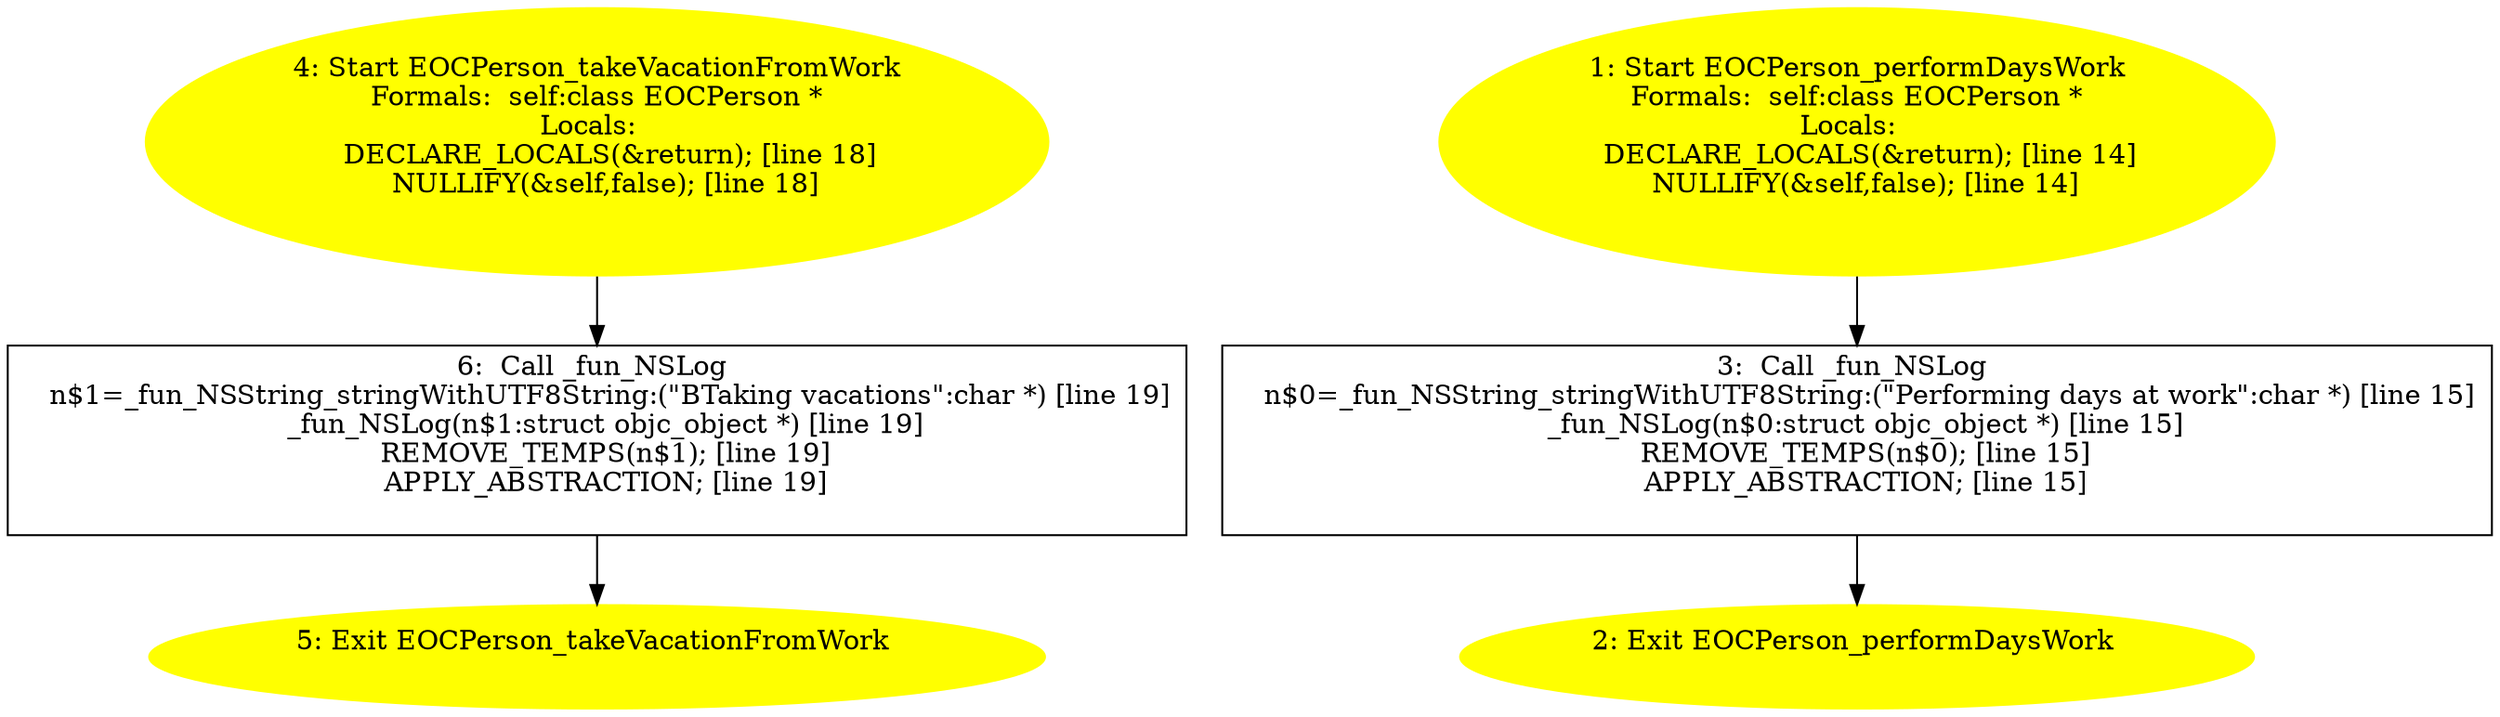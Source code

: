 digraph iCFG {
6 [label="6:  Call _fun_NSLog \n   n$1=_fun_NSString_stringWithUTF8String:(\"BTaking vacations\":char *) [line 19]\n  _fun_NSLog(n$1:struct objc_object *) [line 19]\n  REMOVE_TEMPS(n$1); [line 19]\n  APPLY_ABSTRACTION; [line 19]\n " shape="box"]
	

	 6 -> 5 ;
5 [label="5: Exit EOCPerson_takeVacationFromWork \n  " color=yellow style=filled]
	

4 [label="4: Start EOCPerson_takeVacationFromWork\nFormals:  self:class EOCPerson *\nLocals:  \n   DECLARE_LOCALS(&return); [line 18]\n  NULLIFY(&self,false); [line 18]\n " color=yellow style=filled]
	

	 4 -> 6 ;
3 [label="3:  Call _fun_NSLog \n   n$0=_fun_NSString_stringWithUTF8String:(\"Performing days at work\":char *) [line 15]\n  _fun_NSLog(n$0:struct objc_object *) [line 15]\n  REMOVE_TEMPS(n$0); [line 15]\n  APPLY_ABSTRACTION; [line 15]\n " shape="box"]
	

	 3 -> 2 ;
2 [label="2: Exit EOCPerson_performDaysWork \n  " color=yellow style=filled]
	

1 [label="1: Start EOCPerson_performDaysWork\nFormals:  self:class EOCPerson *\nLocals:  \n   DECLARE_LOCALS(&return); [line 14]\n  NULLIFY(&self,false); [line 14]\n " color=yellow style=filled]
	

	 1 -> 3 ;
}
